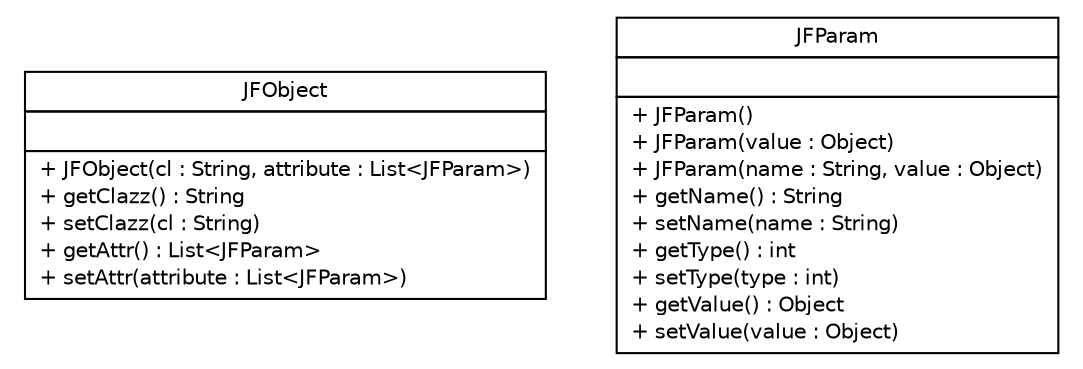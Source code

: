 #!/usr/local/bin/dot
#
# Class diagram 
# Generated by UMLGraph version R5_6 (http://www.umlgraph.org/)
#

digraph G {
	edge [fontname="Helvetica",fontsize=10,labelfontname="Helvetica",labelfontsize=10];
	node [fontname="Helvetica",fontsize=10,shape=plaintext];
	nodesep=0.25;
	ranksep=0.5;
	// org.fringe.jf.json.internal.objects.JFObject
	c32 [label=<<table title="org.fringe.jf.json.internal.objects.JFObject" border="0" cellborder="1" cellspacing="0" cellpadding="2" port="p" href="./JFObject.html">
		<tr><td><table border="0" cellspacing="0" cellpadding="1">
<tr><td align="center" balign="center"> JFObject </td></tr>
		</table></td></tr>
		<tr><td><table border="0" cellspacing="0" cellpadding="1">
<tr><td align="left" balign="left">  </td></tr>
		</table></td></tr>
		<tr><td><table border="0" cellspacing="0" cellpadding="1">
<tr><td align="left" balign="left"> + JFObject(cl : String, attribute : List&lt;JFParam&gt;) </td></tr>
<tr><td align="left" balign="left"> + getClazz() : String </td></tr>
<tr><td align="left" balign="left"> + setClazz(cl : String) </td></tr>
<tr><td align="left" balign="left"> + getAttr() : List&lt;JFParam&gt; </td></tr>
<tr><td align="left" balign="left"> + setAttr(attribute : List&lt;JFParam&gt;) </td></tr>
		</table></td></tr>
		</table>>, URL="./JFObject.html", fontname="Helvetica", fontcolor="black", fontsize=10.0];
	// org.fringe.jf.json.internal.objects.JFParam
	c33 [label=<<table title="org.fringe.jf.json.internal.objects.JFParam" border="0" cellborder="1" cellspacing="0" cellpadding="2" port="p" href="./JFParam.html">
		<tr><td><table border="0" cellspacing="0" cellpadding="1">
<tr><td align="center" balign="center"> JFParam </td></tr>
		</table></td></tr>
		<tr><td><table border="0" cellspacing="0" cellpadding="1">
<tr><td align="left" balign="left">  </td></tr>
		</table></td></tr>
		<tr><td><table border="0" cellspacing="0" cellpadding="1">
<tr><td align="left" balign="left"> + JFParam() </td></tr>
<tr><td align="left" balign="left"> + JFParam(value : Object) </td></tr>
<tr><td align="left" balign="left"> + JFParam(name : String, value : Object) </td></tr>
<tr><td align="left" balign="left"> + getName() : String </td></tr>
<tr><td align="left" balign="left"> + setName(name : String) </td></tr>
<tr><td align="left" balign="left"> + getType() : int </td></tr>
<tr><td align="left" balign="left"> + setType(type : int) </td></tr>
<tr><td align="left" balign="left"> + getValue() : Object </td></tr>
<tr><td align="left" balign="left"> + setValue(value : Object) </td></tr>
		</table></td></tr>
		</table>>, URL="./JFParam.html", fontname="Helvetica", fontcolor="black", fontsize=10.0];
}

